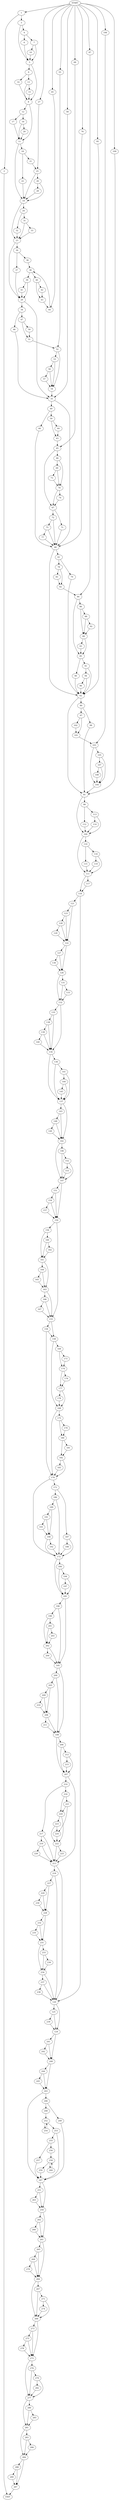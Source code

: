 digraph {
0 [label="START"]
290 [label="EXIT"]
0 -> 1
1 -> 2
1 -> 3
3 -> 4
3 -> 5
2 -> 290
4 -> 6
4 -> 7
5 -> 8
5 -> 9
6 -> 5
7 -> 5
7 -> 10
10 -> 5
8 -> 11
8 -> 12
9 -> 13
9 -> 14
14 -> 8
13 -> 15
13 -> 8
15 -> 8
12 -> 16
12 -> 17
11 -> 18
11 -> 19
17 -> 11
16 -> 11
16 -> 20
20 -> 11
18 -> 21
18 -> 22
19 -> 23
19 -> 24
22 -> 19
21 -> 25
25 -> 19
25 -> 26
0 -> 27
27 -> 25
26 -> 28
26 -> 19
28 -> 19
23 -> 29
23 -> 30
24 -> 31
24 -> 32
32 -> 23
31 -> 23
31 -> 33
33 -> 23
29 -> 34
29 -> 35
30 -> 36
30 -> 37
37 -> 29
36 -> 38
38 -> 39
38 -> 40
39 -> 29
39 -> 41
40 -> 42
40 -> 43
43 -> 44
42 -> 43
44 -> 38
0 -> 45
45 -> 44
41 -> 29
34 -> 46
34 -> 47
35 -> 48
35 -> 49
47 -> 50
47 -> 51
46 -> 35
50 -> 51
51 -> 52
52 -> 53
52 -> 54
0 -> 55
55 -> 52
53 -> 56
53 -> 54
54 -> 35
56 -> 54
56 -> 57
57 -> 54
0 -> 58
58 -> 35
49 -> 59
49 -> 60
48 -> 61
48 -> 62
59 -> 63
59 -> 64
60 -> 48
64 -> 63
63 -> 65
65 -> 66
65 -> 67
0 -> 68
68 -> 65
66 -> 69
66 -> 70
67 -> 71
67 -> 72
69 -> 73
69 -> 70
70 -> 67
70 -> 74
73 -> 70
74 -> 67
72 -> 48
72 -> 75
71 -> 48
0 -> 76
76 -> 48
75 -> 77
75 -> 48
77 -> 48
61 -> 78
61 -> 79
62 -> 80
62 -> 81
78 -> 82
78 -> 83
79 -> 62
82 -> 84
83 -> 82
84 -> 85
84 -> 86
0 -> 87
87 -> 84
86 -> 88
86 -> 89
85 -> 90
85 -> 91
88 -> 92
88 -> 89
89 -> 85
89 -> 93
92 -> 89
93 -> 85
90 -> 62
91 -> 62
91 -> 94
0 -> 95
95 -> 62
94 -> 62
94 -> 96
96 -> 62
80 -> 97
80 -> 98
81 -> 99
81 -> 100
98 -> 81
97 -> 101
97 -> 102
102 -> 101
101 -> 103
103 -> 104
103 -> 105
0 -> 106
106 -> 103
104 -> 81
105 -> 104
105 -> 107
107 -> 108
107 -> 104
108 -> 104
0 -> 109
109 -> 81
100 -> 110
100 -> 111
99 -> 112
99 -> 113
112 -> 100
113 -> 114
113 -> 100
114 -> 100
110 -> 115
110 -> 116
111 -> 117
111 -> 118
116 -> 111
116 -> 119
115 -> 111
119 -> 111
117 -> 118
118 -> 120
118 -> 121
121 -> 122
121 -> 123
120 -> 124
120 -> 125
122 -> 126
122 -> 127
123 -> 122
123 -> 128
128 -> 122
128 -> 129
129 -> 122
127 -> 126
127 -> 130
126 -> 131
126 -> 132
130 -> 126
131 -> 132
131 -> 133
132 -> 134
132 -> 135
133 -> 132
134 -> 136
134 -> 137
135 -> 134
135 -> 138
138 -> 134
138 -> 139
139 -> 134
139 -> 140
140 -> 134
136 -> 137
136 -> 141
137 -> 142
137 -> 143
141 -> 137
141 -> 144
144 -> 137
144 -> 145
145 -> 137
142 -> 146
142 -> 147
143 -> 148
143 -> 142
148 -> 149
148 -> 142
149 -> 142
147 -> 150
147 -> 151
146 -> 152
146 -> 147
152 -> 153
152 -> 147
153 -> 147
151 -> 154
151 -> 150
150 -> 155
150 -> 156
154 -> 157
154 -> 150
157 -> 150
155 -> 158
155 -> 159
156 -> 160
156 -> 161
160 -> 161
160 -> 162
161 -> 163
161 -> 164
162 -> 161
164 -> 163
164 -> 165
163 -> 155
163 -> 166
165 -> 163
166 -> 155
166 -> 167
167 -> 155
158 -> 168
158 -> 169
159 -> 158
159 -> 170
170 -> 171
170 -> 172
169 -> 173
169 -> 174
168 -> 175
168 -> 170
173 -> 174
174 -> 176
174 -> 177
177 -> 168
177 -> 178
176 -> 177
178 -> 168
175 -> 179
175 -> 180
180 -> 181
180 -> 182
179 -> 180
182 -> 183
182 -> 170
181 -> 182
183 -> 170
172 -> 184
172 -> 185
171 -> 186
171 -> 187
187 -> 188
187 -> 172
186 -> 172
186 -> 189
188 -> 172
189 -> 190
189 -> 191
190 -> 192
190 -> 172
191 -> 190
191 -> 193
193 -> 190
192 -> 172
184 -> 194
184 -> 185
185 -> 195
185 -> 196
194 -> 197
194 -> 185
197 -> 185
196 -> 195
196 -> 198
195 -> 199
195 -> 200
198 -> 201
198 -> 202
201 -> 203
201 -> 202
202 -> 195
202 -> 204
203 -> 202
204 -> 195
200 -> 199
200 -> 205
199 -> 206
199 -> 207
205 -> 208
205 -> 209
209 -> 208
209 -> 210
208 -> 199
208 -> 211
210 -> 208
211 -> 199
206 -> 212
206 -> 207
207 -> 213
207 -> 214
212 -> 207
212 -> 215
215 -> 207
214 -> 216
214 -> 217
213 -> 120
213 -> 218
217 -> 213
217 -> 219
216 -> 220
216 -> 221
220 -> 222
220 -> 223
221 -> 220
221 -> 224
224 -> 222
222 -> 213
222 -> 225
223 -> 222
223 -> 224
225 -> 213
219 -> 213
219 -> 226
226 -> 213
218 -> 120
218 -> 227
227 -> 228
227 -> 229
229 -> 228
229 -> 230
228 -> 231
228 -> 232
230 -> 228
231 -> 233
231 -> 234
232 -> 231
232 -> 235
235 -> 231
233 -> 236
233 -> 234
234 -> 120
234 -> 237
236 -> 234
237 -> 120
237 -> 238
238 -> 120
125 -> 239
125 -> 124
124 -> 240
124 -> 241
239 -> 124
241 -> 240
241 -> 242
240 -> 243
240 -> 244
242 -> 240
244 -> 245
244 -> 243
243 -> 246
243 -> 247
245 -> 243
246 -> 248
246 -> 249
247 -> 250
247 -> 251
249 -> 247
248 -> 252
252 -> 253
252 -> 254
253 -> 247
253 -> 255
254 -> 252
255 -> 256
255 -> 257
257 -> 247
256 -> 258
258 -> 259
258 -> 260
260 -> 258
259 -> 247
250 -> 261
250 -> 262
251 -> 263
251 -> 250
263 -> 250
261 -> 264
261 -> 265
262 -> 261
262 -> 266
266 -> 261
264 -> 267
264 -> 268
265 -> 264
265 -> 269
269 -> 264
269 -> 270
270 -> 264
267 -> 268
267 -> 271
268 -> 272
268 -> 273
271 -> 268
271 -> 274
274 -> 268
273 -> 272
273 -> 275
272 -> 276
272 -> 277
275 -> 278
275 -> 272
278 -> 272
276 -> 279
276 -> 277
277 -> 280
277 -> 281
279 -> 282
279 -> 277
282 -> 277
281 -> 283
281 -> 284
280 -> 281
280 -> 285
285 -> 281
283 -> 286
283 -> 284
284 -> 287
284 -> 288
286 -> 284
288 -> 289
288 -> 287
287 -> 290
289 -> 287
}
